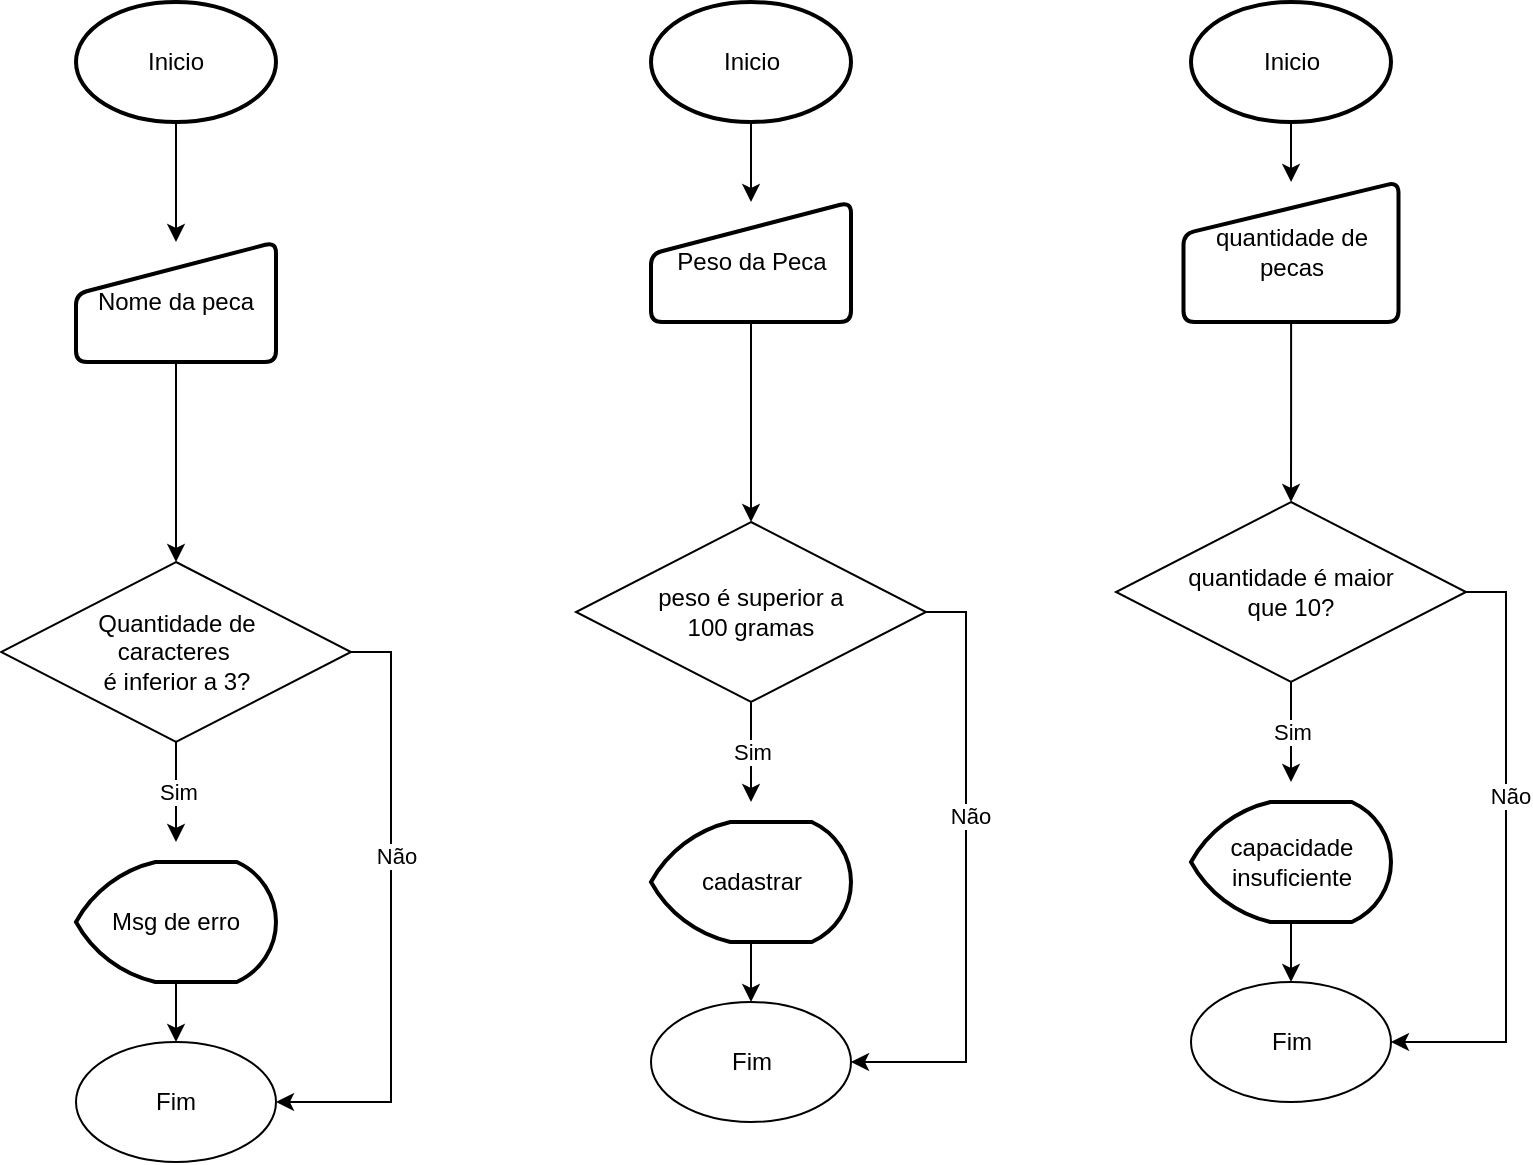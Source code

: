 <mxfile version="15.3.0" type="device" pages="2"><diagram id="HHK7KeCbh0QcWl5Qb4xj" name="Page-1"><mxGraphModel dx="1422" dy="737" grid="1" gridSize="10" guides="1" tooltips="1" connect="1" arrows="1" fold="1" page="1" pageScale="1" pageWidth="827" pageHeight="1169" math="0" shadow="0"><root><mxCell id="0"/><mxCell id="1" parent="0"/><mxCell id="xBOvgAQseBhcJvfbQ7oR-2" style="edgeStyle=orthogonalEdgeStyle;rounded=0;orthogonalLoop=1;jettySize=auto;html=1;" edge="1" parent="1" source="xBOvgAQseBhcJvfbQ7oR-1" target="xBOvgAQseBhcJvfbQ7oR-3"><mxGeometry relative="1" as="geometry"><mxPoint x="130" y="230" as="targetPoint"/></mxGeometry></mxCell><mxCell id="xBOvgAQseBhcJvfbQ7oR-1" value="Inicio" style="strokeWidth=2;html=1;shape=mxgraph.flowchart.start_1;whiteSpace=wrap;" vertex="1" parent="1"><mxGeometry x="80" y="80" width="100" height="60" as="geometry"/></mxCell><mxCell id="xBOvgAQseBhcJvfbQ7oR-4" style="edgeStyle=orthogonalEdgeStyle;rounded=0;orthogonalLoop=1;jettySize=auto;html=1;" edge="1" parent="1" source="xBOvgAQseBhcJvfbQ7oR-3"><mxGeometry relative="1" as="geometry"><mxPoint x="130" y="360" as="targetPoint"/></mxGeometry></mxCell><mxCell id="xBOvgAQseBhcJvfbQ7oR-3" value="Nome da peca" style="html=1;strokeWidth=2;shape=manualInput;whiteSpace=wrap;rounded=1;size=26;arcSize=11;" vertex="1" parent="1"><mxGeometry x="80" y="200" width="100" height="60" as="geometry"/></mxCell><mxCell id="xBOvgAQseBhcJvfbQ7oR-6" value="Sim" style="edgeStyle=orthogonalEdgeStyle;rounded=0;orthogonalLoop=1;jettySize=auto;html=1;" edge="1" parent="1" source="xBOvgAQseBhcJvfbQ7oR-5"><mxGeometry relative="1" as="geometry"><mxPoint x="130" y="500" as="targetPoint"/></mxGeometry></mxCell><mxCell id="xBOvgAQseBhcJvfbQ7oR-12" style="edgeStyle=orthogonalEdgeStyle;rounded=0;orthogonalLoop=1;jettySize=auto;html=1;exitX=1;exitY=0.5;exitDx=0;exitDy=0;entryX=1;entryY=0.5;entryDx=0;entryDy=0;" edge="1" parent="1" source="xBOvgAQseBhcJvfbQ7oR-5" target="xBOvgAQseBhcJvfbQ7oR-9"><mxGeometry relative="1" as="geometry"/></mxCell><mxCell id="xBOvgAQseBhcJvfbQ7oR-15" value="Não" style="edgeLabel;html=1;align=center;verticalAlign=middle;resizable=0;points=[];" vertex="1" connectable="0" parent="xBOvgAQseBhcJvfbQ7oR-12"><mxGeometry x="-0.193" y="2" relative="1" as="geometry"><mxPoint as="offset"/></mxGeometry></mxCell><mxCell id="xBOvgAQseBhcJvfbQ7oR-5" value="Quantidade de &lt;br&gt;caracteres&amp;nbsp;&lt;br&gt;é inferior a 3?&lt;br&gt;" style="rhombus;whiteSpace=wrap;html=1;" vertex="1" parent="1"><mxGeometry x="42.5" y="360" width="175" height="90" as="geometry"/></mxCell><mxCell id="xBOvgAQseBhcJvfbQ7oR-8" style="edgeStyle=orthogonalEdgeStyle;rounded=0;orthogonalLoop=1;jettySize=auto;html=1;" edge="1" parent="1" source="xBOvgAQseBhcJvfbQ7oR-7" target="xBOvgAQseBhcJvfbQ7oR-9"><mxGeometry relative="1" as="geometry"><mxPoint x="130" y="620" as="targetPoint"/></mxGeometry></mxCell><mxCell id="xBOvgAQseBhcJvfbQ7oR-7" value="Msg de erro" style="strokeWidth=2;html=1;shape=mxgraph.flowchart.display;whiteSpace=wrap;" vertex="1" parent="1"><mxGeometry x="80" y="510" width="100" height="60" as="geometry"/></mxCell><mxCell id="xBOvgAQseBhcJvfbQ7oR-9" value="Fim" style="ellipse;whiteSpace=wrap;html=1;" vertex="1" parent="1"><mxGeometry x="80" y="600" width="100" height="60" as="geometry"/></mxCell><mxCell id="xBOvgAQseBhcJvfbQ7oR-16" style="edgeStyle=orthogonalEdgeStyle;rounded=0;orthogonalLoop=1;jettySize=auto;html=1;" edge="1" source="xBOvgAQseBhcJvfbQ7oR-17" target="xBOvgAQseBhcJvfbQ7oR-19" parent="1"><mxGeometry relative="1" as="geometry"><mxPoint x="417.5" y="210" as="targetPoint"/></mxGeometry></mxCell><mxCell id="xBOvgAQseBhcJvfbQ7oR-17" value="Inicio" style="strokeWidth=2;html=1;shape=mxgraph.flowchart.start_1;whiteSpace=wrap;" vertex="1" parent="1"><mxGeometry x="367.5" y="80" width="100" height="60" as="geometry"/></mxCell><mxCell id="xBOvgAQseBhcJvfbQ7oR-18" style="edgeStyle=orthogonalEdgeStyle;rounded=0;orthogonalLoop=1;jettySize=auto;html=1;" edge="1" source="xBOvgAQseBhcJvfbQ7oR-19" parent="1"><mxGeometry relative="1" as="geometry"><mxPoint x="417.5" y="340" as="targetPoint"/></mxGeometry></mxCell><mxCell id="xBOvgAQseBhcJvfbQ7oR-19" value="Peso da Peca" style="html=1;strokeWidth=2;shape=manualInput;whiteSpace=wrap;rounded=1;size=26;arcSize=11;" vertex="1" parent="1"><mxGeometry x="367.5" y="180" width="100" height="60" as="geometry"/></mxCell><mxCell id="xBOvgAQseBhcJvfbQ7oR-20" value="Sim" style="edgeStyle=orthogonalEdgeStyle;rounded=0;orthogonalLoop=1;jettySize=auto;html=1;" edge="1" source="xBOvgAQseBhcJvfbQ7oR-23" parent="1"><mxGeometry relative="1" as="geometry"><mxPoint x="417.5" y="480" as="targetPoint"/></mxGeometry></mxCell><mxCell id="xBOvgAQseBhcJvfbQ7oR-21" style="edgeStyle=orthogonalEdgeStyle;rounded=0;orthogonalLoop=1;jettySize=auto;html=1;exitX=1;exitY=0.5;exitDx=0;exitDy=0;entryX=1;entryY=0.5;entryDx=0;entryDy=0;" edge="1" source="xBOvgAQseBhcJvfbQ7oR-23" target="xBOvgAQseBhcJvfbQ7oR-26" parent="1"><mxGeometry relative="1" as="geometry"/></mxCell><mxCell id="xBOvgAQseBhcJvfbQ7oR-22" value="Não" style="edgeLabel;html=1;align=center;verticalAlign=middle;resizable=0;points=[];" vertex="1" connectable="0" parent="xBOvgAQseBhcJvfbQ7oR-21"><mxGeometry x="-0.193" y="2" relative="1" as="geometry"><mxPoint as="offset"/></mxGeometry></mxCell><mxCell id="xBOvgAQseBhcJvfbQ7oR-23" value="peso é superior a &lt;br&gt;100 gramas" style="rhombus;whiteSpace=wrap;html=1;" vertex="1" parent="1"><mxGeometry x="330" y="340" width="175" height="90" as="geometry"/></mxCell><mxCell id="xBOvgAQseBhcJvfbQ7oR-24" style="edgeStyle=orthogonalEdgeStyle;rounded=0;orthogonalLoop=1;jettySize=auto;html=1;" edge="1" source="xBOvgAQseBhcJvfbQ7oR-25" target="xBOvgAQseBhcJvfbQ7oR-26" parent="1"><mxGeometry relative="1" as="geometry"><mxPoint x="417.5" y="600" as="targetPoint"/></mxGeometry></mxCell><mxCell id="xBOvgAQseBhcJvfbQ7oR-25" value="cadastrar" style="strokeWidth=2;html=1;shape=mxgraph.flowchart.display;whiteSpace=wrap;" vertex="1" parent="1"><mxGeometry x="367.5" y="490" width="100" height="60" as="geometry"/></mxCell><mxCell id="xBOvgAQseBhcJvfbQ7oR-26" value="Fim" style="ellipse;whiteSpace=wrap;html=1;" vertex="1" parent="1"><mxGeometry x="367.5" y="580" width="100" height="60" as="geometry"/></mxCell><mxCell id="xBOvgAQseBhcJvfbQ7oR-27" style="edgeStyle=orthogonalEdgeStyle;rounded=0;orthogonalLoop=1;jettySize=auto;html=1;" edge="1" source="xBOvgAQseBhcJvfbQ7oR-28" target="xBOvgAQseBhcJvfbQ7oR-30" parent="1"><mxGeometry relative="1" as="geometry"><mxPoint x="687.5" y="200" as="targetPoint"/></mxGeometry></mxCell><mxCell id="xBOvgAQseBhcJvfbQ7oR-28" value="Inicio" style="strokeWidth=2;html=1;shape=mxgraph.flowchart.start_1;whiteSpace=wrap;" vertex="1" parent="1"><mxGeometry x="637.5" y="80" width="100" height="60" as="geometry"/></mxCell><mxCell id="xBOvgAQseBhcJvfbQ7oR-29" style="edgeStyle=orthogonalEdgeStyle;rounded=0;orthogonalLoop=1;jettySize=auto;html=1;" edge="1" source="xBOvgAQseBhcJvfbQ7oR-30" parent="1"><mxGeometry relative="1" as="geometry"><mxPoint x="687.5" y="330" as="targetPoint"/></mxGeometry></mxCell><mxCell id="xBOvgAQseBhcJvfbQ7oR-30" value="quantidade de pecas" style="html=1;strokeWidth=2;shape=manualInput;whiteSpace=wrap;rounded=1;size=26;arcSize=11;" vertex="1" parent="1"><mxGeometry x="633.75" y="170" width="107.5" height="70" as="geometry"/></mxCell><mxCell id="xBOvgAQseBhcJvfbQ7oR-31" value="Sim" style="edgeStyle=orthogonalEdgeStyle;rounded=0;orthogonalLoop=1;jettySize=auto;html=1;" edge="1" source="xBOvgAQseBhcJvfbQ7oR-34" parent="1"><mxGeometry relative="1" as="geometry"><mxPoint x="687.5" y="470" as="targetPoint"/></mxGeometry></mxCell><mxCell id="xBOvgAQseBhcJvfbQ7oR-32" style="edgeStyle=orthogonalEdgeStyle;rounded=0;orthogonalLoop=1;jettySize=auto;html=1;exitX=1;exitY=0.5;exitDx=0;exitDy=0;entryX=1;entryY=0.5;entryDx=0;entryDy=0;" edge="1" source="xBOvgAQseBhcJvfbQ7oR-34" target="xBOvgAQseBhcJvfbQ7oR-37" parent="1"><mxGeometry relative="1" as="geometry"/></mxCell><mxCell id="xBOvgAQseBhcJvfbQ7oR-33" value="Não" style="edgeLabel;html=1;align=center;verticalAlign=middle;resizable=0;points=[];" vertex="1" connectable="0" parent="xBOvgAQseBhcJvfbQ7oR-32"><mxGeometry x="-0.193" y="2" relative="1" as="geometry"><mxPoint as="offset"/></mxGeometry></mxCell><mxCell id="xBOvgAQseBhcJvfbQ7oR-34" value="quantidade é maior &lt;br&gt;que 10?" style="rhombus;whiteSpace=wrap;html=1;" vertex="1" parent="1"><mxGeometry x="600" y="330" width="175" height="90" as="geometry"/></mxCell><mxCell id="xBOvgAQseBhcJvfbQ7oR-35" style="edgeStyle=orthogonalEdgeStyle;rounded=0;orthogonalLoop=1;jettySize=auto;html=1;" edge="1" source="xBOvgAQseBhcJvfbQ7oR-36" target="xBOvgAQseBhcJvfbQ7oR-37" parent="1"><mxGeometry relative="1" as="geometry"><mxPoint x="687.5" y="590" as="targetPoint"/></mxGeometry></mxCell><mxCell id="xBOvgAQseBhcJvfbQ7oR-36" value="capacidade insuficiente" style="strokeWidth=2;html=1;shape=mxgraph.flowchart.display;whiteSpace=wrap;" vertex="1" parent="1"><mxGeometry x="637.5" y="480" width="100" height="60" as="geometry"/></mxCell><mxCell id="xBOvgAQseBhcJvfbQ7oR-37" value="Fim" style="ellipse;whiteSpace=wrap;html=1;" vertex="1" parent="1"><mxGeometry x="637.5" y="570" width="100" height="60" as="geometry"/></mxCell></root></mxGraphModel></diagram><diagram id="c8abiOLAFKxuyc9ntAPM" name="Page-2"><mxGraphModel dx="1422" dy="737" grid="1" gridSize="10" guides="1" tooltips="1" connect="1" arrows="1" fold="1" page="1" pageScale="1" pageWidth="827" pageHeight="1169" math="0" shadow="0"><root><mxCell id="73Au4S1t7YIbQxMUyaH0-0"/><mxCell id="73Au4S1t7YIbQxMUyaH0-1" parent="73Au4S1t7YIbQxMUyaH0-0"/><mxCell id="TUAVZWebmqCJZoxsQNE2-1" style="edgeStyle=orthogonalEdgeStyle;rounded=0;orthogonalLoop=1;jettySize=auto;html=1;exitX=0.5;exitY=1;exitDx=0;exitDy=0;" edge="1" parent="73Au4S1t7YIbQxMUyaH0-1" source="TUAVZWebmqCJZoxsQNE2-0" target="TUAVZWebmqCJZoxsQNE2-2"><mxGeometry relative="1" as="geometry"><mxPoint x="367" y="130" as="targetPoint"/></mxGeometry></mxCell><mxCell id="TUAVZWebmqCJZoxsQNE2-0" value="Início" style="ellipse;whiteSpace=wrap;html=1;" vertex="1" parent="73Au4S1t7YIbQxMUyaH0-1"><mxGeometry x="320" y="20" width="94" height="70" as="geometry"/></mxCell><mxCell id="TUAVZWebmqCJZoxsQNE2-3" style="edgeStyle=orthogonalEdgeStyle;rounded=0;orthogonalLoop=1;jettySize=auto;html=1;exitX=0.5;exitY=1;exitDx=0;exitDy=0;" edge="1" parent="73Au4S1t7YIbQxMUyaH0-1" source="TUAVZWebmqCJZoxsQNE2-2"><mxGeometry relative="1" as="geometry"><mxPoint x="367" y="230" as="targetPoint"/></mxGeometry></mxCell><mxCell id="TUAVZWebmqCJZoxsQNE2-21" style="edgeStyle=orthogonalEdgeStyle;rounded=0;orthogonalLoop=1;jettySize=auto;html=1;exitX=1;exitY=0.5;exitDx=0;exitDy=0;entryX=0;entryY=0.5;entryDx=0;entryDy=0;entryPerimeter=0;" edge="1" parent="73Au4S1t7YIbQxMUyaH0-1" source="TUAVZWebmqCJZoxsQNE2-2" target="TUAVZWebmqCJZoxsQNE2-20"><mxGeometry relative="1" as="geometry"/></mxCell><mxCell id="TUAVZWebmqCJZoxsQNE2-2" value="Se data&lt;br&gt;&amp;gt; Hoje" style="rhombus;whiteSpace=wrap;html=1;" vertex="1" parent="73Au4S1t7YIbQxMUyaH0-1"><mxGeometry x="327" y="120" width="80" height="80" as="geometry"/></mxCell><mxCell id="TUAVZWebmqCJZoxsQNE2-6" style="edgeStyle=orthogonalEdgeStyle;rounded=0;orthogonalLoop=1;jettySize=auto;html=1;exitX=1;exitY=0.25;exitDx=0;exitDy=0;" edge="1" parent="73Au4S1t7YIbQxMUyaH0-1" source="TUAVZWebmqCJZoxsQNE2-5"><mxGeometry relative="1" as="geometry"><mxPoint x="382" y="330" as="targetPoint"/></mxGeometry></mxCell><mxCell id="TUAVZWebmqCJZoxsQNE2-5" value="Informe sua Idade:" style="shape=offPageConnector;whiteSpace=wrap;html=1;direction=south;" vertex="1" parent="73Au4S1t7YIbQxMUyaH0-1"><mxGeometry x="307" y="230" width="100" height="60" as="geometry"/></mxCell><mxCell id="TUAVZWebmqCJZoxsQNE2-8" style="edgeStyle=orthogonalEdgeStyle;rounded=0;orthogonalLoop=1;jettySize=auto;html=1;exitX=0.5;exitY=1;exitDx=0;exitDy=0;" edge="1" parent="73Au4S1t7YIbQxMUyaH0-1" source="TUAVZWebmqCJZoxsQNE2-7"><mxGeometry relative="1" as="geometry"><mxPoint x="377" y="420" as="targetPoint"/></mxGeometry></mxCell><mxCell id="TUAVZWebmqCJZoxsQNE2-7" value="Idade digitada" style="html=1;strokeWidth=2;shape=manualInput;whiteSpace=wrap;rounded=1;size=26;arcSize=11;" vertex="1" parent="73Au4S1t7YIbQxMUyaH0-1"><mxGeometry x="327" y="320" width="100" height="60" as="geometry"/></mxCell><mxCell id="TUAVZWebmqCJZoxsQNE2-10" style="edgeStyle=orthogonalEdgeStyle;rounded=0;orthogonalLoop=1;jettySize=auto;html=1;exitX=0.5;exitY=1;exitDx=0;exitDy=0;" edge="1" parent="73Au4S1t7YIbQxMUyaH0-1" source="TUAVZWebmqCJZoxsQNE2-9"><mxGeometry relative="1" as="geometry"><mxPoint x="377" y="530" as="targetPoint"/></mxGeometry></mxCell><mxCell id="TUAVZWebmqCJZoxsQNE2-22" style="edgeStyle=orthogonalEdgeStyle;rounded=0;orthogonalLoop=1;jettySize=auto;html=1;exitX=1;exitY=0.5;exitDx=0;exitDy=0;" edge="1" parent="73Au4S1t7YIbQxMUyaH0-1" source="TUAVZWebmqCJZoxsQNE2-9"><mxGeometry relative="1" as="geometry"><mxPoint x="570" y="460" as="targetPoint"/></mxGeometry></mxCell><mxCell id="TUAVZWebmqCJZoxsQNE2-9" value="Idade &amp;gt;=&lt;br&gt;18" style="rhombus;whiteSpace=wrap;html=1;" vertex="1" parent="73Au4S1t7YIbQxMUyaH0-1"><mxGeometry x="337" y="420" width="80" height="80" as="geometry"/></mxCell><mxCell id="TUAVZWebmqCJZoxsQNE2-14" style="edgeStyle=orthogonalEdgeStyle;rounded=0;orthogonalLoop=1;jettySize=auto;html=1;exitX=0.5;exitY=1;exitDx=0;exitDy=0;" edge="1" parent="73Au4S1t7YIbQxMUyaH0-1" source="TUAVZWebmqCJZoxsQNE2-11" target="TUAVZWebmqCJZoxsQNE2-15"><mxGeometry relative="1" as="geometry"><mxPoint x="377" y="640" as="targetPoint"/></mxGeometry></mxCell><mxCell id="TUAVZWebmqCJZoxsQNE2-24" style="edgeStyle=orthogonalEdgeStyle;rounded=0;orthogonalLoop=1;jettySize=auto;html=1;exitX=1;exitY=0.5;exitDx=0;exitDy=0;" edge="1" parent="73Au4S1t7YIbQxMUyaH0-1" source="TUAVZWebmqCJZoxsQNE2-11"><mxGeometry relative="1" as="geometry"><mxPoint x="580" y="570" as="targetPoint"/></mxGeometry></mxCell><mxCell id="TUAVZWebmqCJZoxsQNE2-11" value="Se cadastro&lt;br&gt;&amp;lt;100" style="rhombus;whiteSpace=wrap;html=1;" vertex="1" parent="73Au4S1t7YIbQxMUyaH0-1"><mxGeometry x="337" y="530" width="80" height="80" as="geometry"/></mxCell><mxCell id="TUAVZWebmqCJZoxsQNE2-16" style="edgeStyle=orthogonalEdgeStyle;rounded=0;orthogonalLoop=1;jettySize=auto;html=1;exitX=0.5;exitY=1;exitDx=0;exitDy=0;" edge="1" parent="73Au4S1t7YIbQxMUyaH0-1" source="TUAVZWebmqCJZoxsQNE2-15"><mxGeometry relative="1" as="geometry"><mxPoint x="377" y="740" as="targetPoint"/></mxGeometry></mxCell><mxCell id="TUAVZWebmqCJZoxsQNE2-15" value="Permitir o cadastro" style="rounded=1;whiteSpace=wrap;html=1;absoluteArcSize=1;arcSize=14;strokeWidth=2;" vertex="1" parent="73Au4S1t7YIbQxMUyaH0-1"><mxGeometry x="327" y="640" width="100" height="50" as="geometry"/></mxCell><mxCell id="TUAVZWebmqCJZoxsQNE2-17" value="Início" style="ellipse;whiteSpace=wrap;html=1;" vertex="1" parent="73Au4S1t7YIbQxMUyaH0-1"><mxGeometry x="332" y="740" width="90" height="60" as="geometry"/></mxCell><mxCell id="TUAVZWebmqCJZoxsQNE2-18" value="Você deve ter mais de 18 anos" style="strokeWidth=2;html=1;shape=mxgraph.flowchart.document2;whiteSpace=wrap;size=0.25;" vertex="1" parent="73Au4S1t7YIbQxMUyaH0-1"><mxGeometry x="580" y="420" width="100" height="70" as="geometry"/></mxCell><mxCell id="TUAVZWebmqCJZoxsQNE2-19" value="Evento Indisponível" style="strokeWidth=2;html=1;shape=mxgraph.flowchart.document2;whiteSpace=wrap;size=0.25;" vertex="1" parent="73Au4S1t7YIbQxMUyaH0-1"><mxGeometry x="590" y="550" width="100" height="60" as="geometry"/></mxCell><mxCell id="TUAVZWebmqCJZoxsQNE2-20" value="Data do evento inválida" style="strokeWidth=2;html=1;shape=mxgraph.flowchart.document2;whiteSpace=wrap;size=0.25;" vertex="1" parent="73Au4S1t7YIbQxMUyaH0-1"><mxGeometry x="600" y="130" width="100" height="60" as="geometry"/></mxCell><mxCell id="TUAVZWebmqCJZoxsQNE2-25" value="NO" style="text;html=1;strokeColor=none;fillColor=none;align=center;verticalAlign=middle;whiteSpace=wrap;rounded=0;" vertex="1" parent="73Au4S1t7YIbQxMUyaH0-1"><mxGeometry x="480" y="130" width="40" height="20" as="geometry"/></mxCell><mxCell id="TUAVZWebmqCJZoxsQNE2-26" value="NO" style="text;html=1;strokeColor=none;fillColor=none;align=center;verticalAlign=middle;whiteSpace=wrap;rounded=0;" vertex="1" parent="73Au4S1t7YIbQxMUyaH0-1"><mxGeometry x="460" y="440" width="40" height="20" as="geometry"/></mxCell><mxCell id="TUAVZWebmqCJZoxsQNE2-27" value="NO" style="text;html=1;strokeColor=none;fillColor=none;align=center;verticalAlign=middle;whiteSpace=wrap;rounded=0;" vertex="1" parent="73Au4S1t7YIbQxMUyaH0-1"><mxGeometry x="470" y="540" width="40" height="20" as="geometry"/></mxCell></root></mxGraphModel></diagram></mxfile>